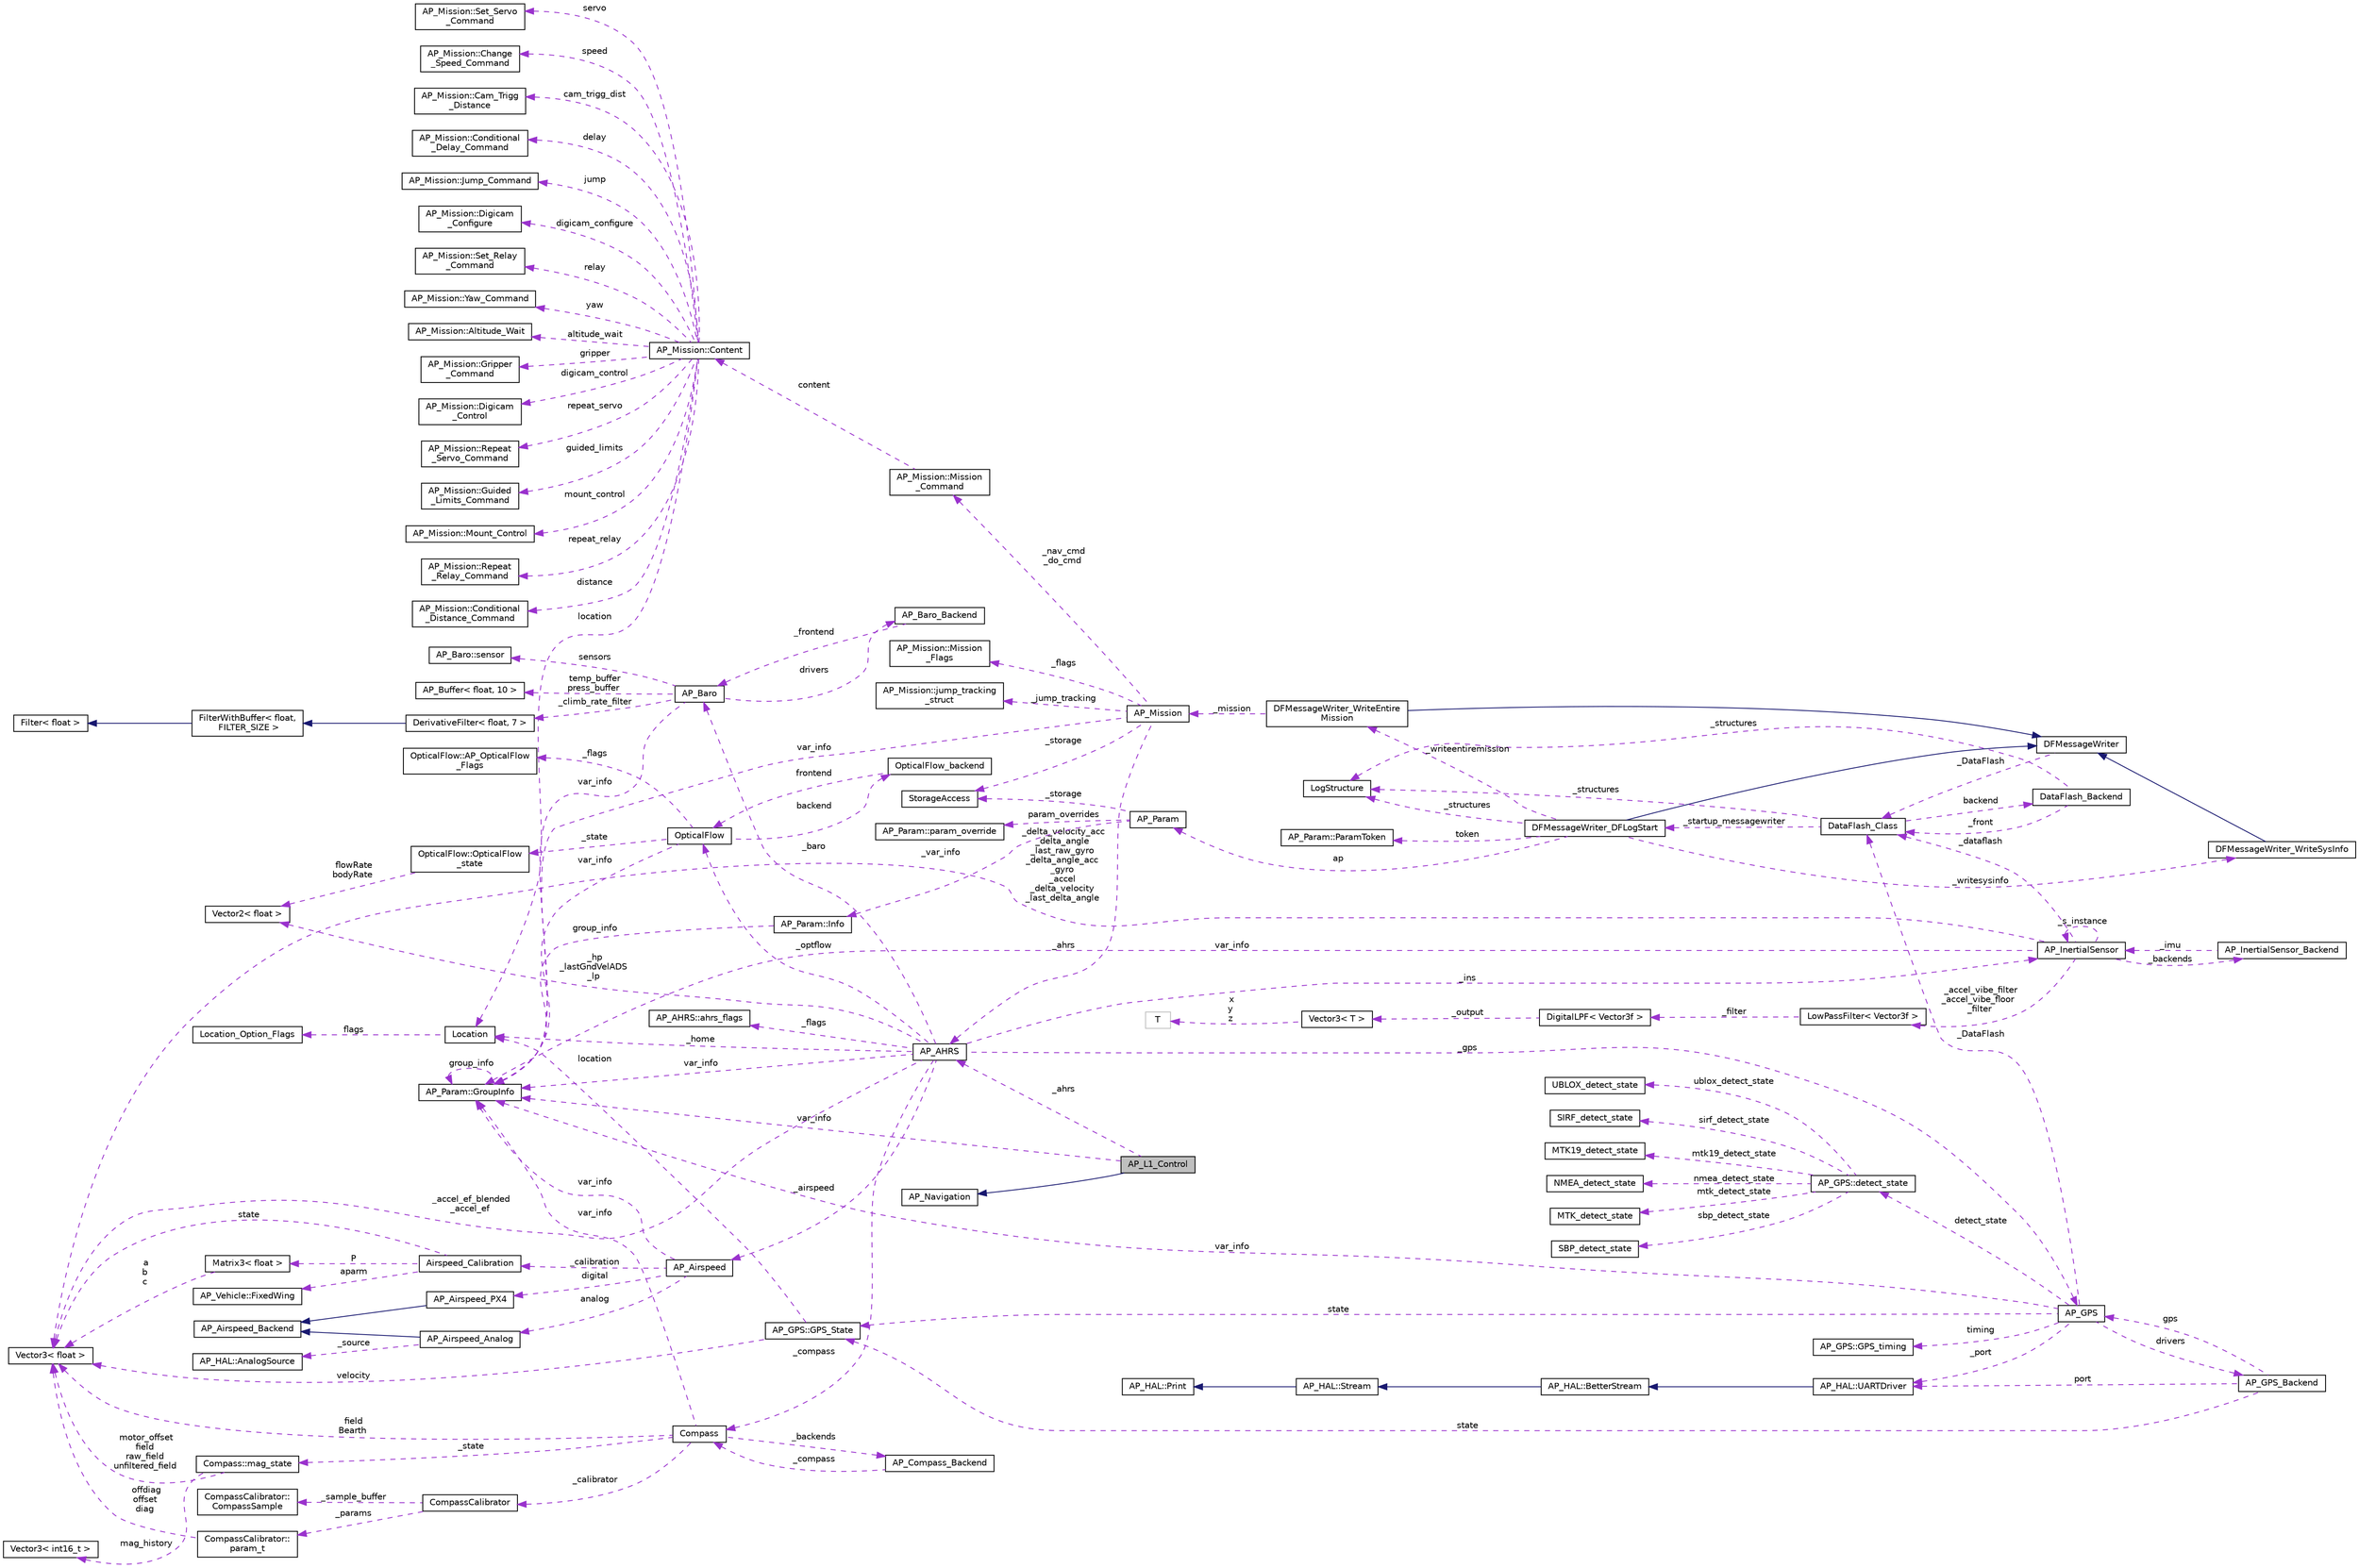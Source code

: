digraph "AP_L1_Control"
{
 // INTERACTIVE_SVG=YES
  edge [fontname="Helvetica",fontsize="10",labelfontname="Helvetica",labelfontsize="10"];
  node [fontname="Helvetica",fontsize="10",shape=record];
  rankdir="LR";
  Node1 [label="AP_L1_Control",height=0.2,width=0.4,color="black", fillcolor="grey75", style="filled", fontcolor="black"];
  Node2 -> Node1 [dir="back",color="midnightblue",fontsize="10",style="solid",fontname="Helvetica"];
  Node2 [label="AP_Navigation",height=0.2,width=0.4,color="black", fillcolor="white", style="filled",URL="$classAP__Navigation.html"];
  Node3 -> Node1 [dir="back",color="darkorchid3",fontsize="10",style="dashed",label=" var_info" ,fontname="Helvetica"];
  Node3 [label="AP_Param::GroupInfo",height=0.2,width=0.4,color="black", fillcolor="white", style="filled",URL="$structAP__Param_1_1GroupInfo.html"];
  Node3 -> Node3 [dir="back",color="darkorchid3",fontsize="10",style="dashed",label=" group_info" ,fontname="Helvetica"];
  Node4 -> Node1 [dir="back",color="darkorchid3",fontsize="10",style="dashed",label=" _ahrs" ,fontname="Helvetica"];
  Node4 [label="AP_AHRS",height=0.2,width=0.4,color="black", fillcolor="white", style="filled",URL="$classAP__AHRS.html"];
  Node5 -> Node4 [dir="back",color="darkorchid3",fontsize="10",style="dashed",label=" _flags" ,fontname="Helvetica"];
  Node5 [label="AP_AHRS::ahrs_flags",height=0.2,width=0.4,color="black", fillcolor="white", style="filled",URL="$structAP__AHRS_1_1ahrs__flags.html"];
  Node6 -> Node4 [dir="back",color="darkorchid3",fontsize="10",style="dashed",label=" _baro" ,fontname="Helvetica"];
  Node6 [label="AP_Baro",height=0.2,width=0.4,color="black", fillcolor="white", style="filled",URL="$classAP__Baro.html"];
  Node7 -> Node6 [dir="back",color="darkorchid3",fontsize="10",style="dashed",label=" sensors" ,fontname="Helvetica"];
  Node7 [label="AP_Baro::sensor",height=0.2,width=0.4,color="black", fillcolor="white", style="filled",URL="$structAP__Baro_1_1sensor.html"];
  Node8 -> Node6 [dir="back",color="darkorchid3",fontsize="10",style="dashed",label=" temp_buffer\npress_buffer" ,fontname="Helvetica"];
  Node8 [label="AP_Buffer\< float, 10 \>",height=0.2,width=0.4,color="black", fillcolor="white", style="filled",URL="$classAP__Buffer.html"];
  Node9 -> Node6 [dir="back",color="darkorchid3",fontsize="10",style="dashed",label=" _climb_rate_filter" ,fontname="Helvetica"];
  Node9 [label="DerivativeFilter\< float, 7 \>",height=0.2,width=0.4,color="black", fillcolor="white", style="filled",URL="$classDerivativeFilter.html"];
  Node10 -> Node9 [dir="back",color="midnightblue",fontsize="10",style="solid",fontname="Helvetica"];
  Node10 [label="FilterWithBuffer\< float,\l FILTER_SIZE \>",height=0.2,width=0.4,color="black", fillcolor="white", style="filled",URL="$classFilterWithBuffer.html"];
  Node11 -> Node10 [dir="back",color="midnightblue",fontsize="10",style="solid",fontname="Helvetica"];
  Node11 [label="Filter\< float \>",height=0.2,width=0.4,color="black", fillcolor="white", style="filled",URL="$classFilter.html"];
  Node3 -> Node6 [dir="back",color="darkorchid3",fontsize="10",style="dashed",label=" var_info" ,fontname="Helvetica"];
  Node12 -> Node6 [dir="back",color="darkorchid3",fontsize="10",style="dashed",label=" drivers" ,fontname="Helvetica"];
  Node12 [label="AP_Baro_Backend",height=0.2,width=0.4,color="black", fillcolor="white", style="filled",URL="$classAP__Baro__Backend.html",tooltip="-*- tab-width: 4; Mode: C++; c-basic-offset: 4; indent-tabs-mode: nil -*- "];
  Node6 -> Node12 [dir="back",color="darkorchid3",fontsize="10",style="dashed",label=" _frontend" ,fontname="Helvetica"];
  Node13 -> Node4 [dir="back",color="darkorchid3",fontsize="10",style="dashed",label=" _optflow" ,fontname="Helvetica"];
  Node13 [label="OpticalFlow",height=0.2,width=0.4,color="black", fillcolor="white", style="filled",URL="$classOpticalFlow.html"];
  Node3 -> Node13 [dir="back",color="darkorchid3",fontsize="10",style="dashed",label=" var_info" ,fontname="Helvetica"];
  Node14 -> Node13 [dir="back",color="darkorchid3",fontsize="10",style="dashed",label=" _state" ,fontname="Helvetica"];
  Node14 [label="OpticalFlow::OpticalFlow\l_state",height=0.2,width=0.4,color="black", fillcolor="white", style="filled",URL="$structOpticalFlow_1_1OpticalFlow__state.html"];
  Node15 -> Node14 [dir="back",color="darkorchid3",fontsize="10",style="dashed",label=" flowRate\nbodyRate" ,fontname="Helvetica"];
  Node15 [label="Vector2\< float \>",height=0.2,width=0.4,color="black", fillcolor="white", style="filled",URL="$structVector2.html"];
  Node16 -> Node13 [dir="back",color="darkorchid3",fontsize="10",style="dashed",label=" backend" ,fontname="Helvetica"];
  Node16 [label="OpticalFlow_backend",height=0.2,width=0.4,color="black", fillcolor="white", style="filled",URL="$classOpticalFlow__backend.html"];
  Node13 -> Node16 [dir="back",color="darkorchid3",fontsize="10",style="dashed",label=" frontend" ,fontname="Helvetica"];
  Node17 -> Node13 [dir="back",color="darkorchid3",fontsize="10",style="dashed",label=" _flags" ,fontname="Helvetica"];
  Node17 [label="OpticalFlow::AP_OpticalFlow\l_Flags",height=0.2,width=0.4,color="black", fillcolor="white", style="filled",URL="$structOpticalFlow_1_1AP__OpticalFlow__Flags.html"];
  Node3 -> Node4 [dir="back",color="darkorchid3",fontsize="10",style="dashed",label=" var_info" ,fontname="Helvetica"];
  Node18 -> Node4 [dir="back",color="darkorchid3",fontsize="10",style="dashed",label=" _accel_ef_blended\n_accel_ef" ,fontname="Helvetica"];
  Node18 [label="Vector3\< float \>",height=0.2,width=0.4,color="black", fillcolor="white", style="filled",URL="$classVector3.html"];
  Node19 -> Node4 [dir="back",color="darkorchid3",fontsize="10",style="dashed",label=" _ins" ,fontname="Helvetica"];
  Node19 [label="AP_InertialSensor",height=0.2,width=0.4,color="black", fillcolor="white", style="filled",URL="$classAP__InertialSensor.html"];
  Node20 -> Node19 [dir="back",color="darkorchid3",fontsize="10",style="dashed",label=" _accel_vibe_filter\n_accel_vibe_floor\l_filter" ,fontname="Helvetica"];
  Node20 [label="LowPassFilter\< Vector3f \>",height=0.2,width=0.4,color="black", fillcolor="white", style="filled",URL="$classLowPassFilter.html"];
  Node21 -> Node20 [dir="back",color="darkorchid3",fontsize="10",style="dashed",label=" _filter" ,fontname="Helvetica"];
  Node21 [label="DigitalLPF\< Vector3f \>",height=0.2,width=0.4,color="black", fillcolor="white", style="filled",URL="$classDigitalLPF.html"];
  Node22 -> Node21 [dir="back",color="darkorchid3",fontsize="10",style="dashed",label=" _output" ,fontname="Helvetica"];
  Node22 [label="Vector3\< T \>",height=0.2,width=0.4,color="black", fillcolor="white", style="filled",URL="$classVector3.html"];
  Node23 -> Node22 [dir="back",color="darkorchid3",fontsize="10",style="dashed",label=" x\ny\nz" ,fontname="Helvetica"];
  Node23 [label="T",height=0.2,width=0.4,color="grey75", fillcolor="white", style="filled"];
  Node24 -> Node19 [dir="back",color="darkorchid3",fontsize="10",style="dashed",label=" _backends" ,fontname="Helvetica"];
  Node24 [label="AP_InertialSensor_Backend",height=0.2,width=0.4,color="black", fillcolor="white", style="filled",URL="$classAP__InertialSensor__Backend.html"];
  Node19 -> Node24 [dir="back",color="darkorchid3",fontsize="10",style="dashed",label=" _imu" ,fontname="Helvetica"];
  Node25 -> Node19 [dir="back",color="darkorchid3",fontsize="10",style="dashed",label=" _dataflash" ,fontname="Helvetica"];
  Node25 [label="DataFlash_Class",height=0.2,width=0.4,color="black", fillcolor="white", style="filled",URL="$classDataFlash__Class.html"];
  Node26 -> Node25 [dir="back",color="darkorchid3",fontsize="10",style="dashed",label=" _structures" ,fontname="Helvetica"];
  Node26 [label="LogStructure",height=0.2,width=0.4,color="black", fillcolor="white", style="filled",URL="$structLogStructure.html"];
  Node27 -> Node25 [dir="back",color="darkorchid3",fontsize="10",style="dashed",label=" backend" ,fontname="Helvetica"];
  Node27 [label="DataFlash_Backend",height=0.2,width=0.4,color="black", fillcolor="white", style="filled",URL="$classDataFlash__Backend.html"];
  Node26 -> Node27 [dir="back",color="darkorchid3",fontsize="10",style="dashed",label=" _structures" ,fontname="Helvetica"];
  Node25 -> Node27 [dir="back",color="darkorchid3",fontsize="10",style="dashed",label=" _front" ,fontname="Helvetica"];
  Node28 -> Node25 [dir="back",color="darkorchid3",fontsize="10",style="dashed",label=" _startup_messagewriter" ,fontname="Helvetica"];
  Node28 [label="DFMessageWriter_DFLogStart",height=0.2,width=0.4,color="black", fillcolor="white", style="filled",URL="$classDFMessageWriter__DFLogStart.html"];
  Node29 -> Node28 [dir="back",color="midnightblue",fontsize="10",style="solid",fontname="Helvetica"];
  Node29 [label="DFMessageWriter",height=0.2,width=0.4,color="black", fillcolor="white", style="filled",URL="$classDFMessageWriter.html"];
  Node25 -> Node29 [dir="back",color="darkorchid3",fontsize="10",style="dashed",label=" _DataFlash" ,fontname="Helvetica"];
  Node30 -> Node28 [dir="back",color="darkorchid3",fontsize="10",style="dashed",label=" _writeentiremission" ,fontname="Helvetica"];
  Node30 [label="DFMessageWriter_WriteEntire\lMission",height=0.2,width=0.4,color="black", fillcolor="white", style="filled",URL="$classDFMessageWriter__WriteEntireMission.html"];
  Node29 -> Node30 [dir="back",color="midnightblue",fontsize="10",style="solid",fontname="Helvetica"];
  Node31 -> Node30 [dir="back",color="darkorchid3",fontsize="10",style="dashed",label=" _mission" ,fontname="Helvetica"];
  Node31 [label="AP_Mission",height=0.2,width=0.4,color="black", fillcolor="white", style="filled",URL="$classAP__Mission.html",tooltip="Object managing Mission. "];
  Node32 -> Node31 [dir="back",color="darkorchid3",fontsize="10",style="dashed",label=" _storage" ,fontname="Helvetica"];
  Node32 [label="StorageAccess",height=0.2,width=0.4,color="black", fillcolor="white", style="filled",URL="$classStorageAccess.html"];
  Node33 -> Node31 [dir="back",color="darkorchid3",fontsize="10",style="dashed",label=" _nav_cmd\n_do_cmd" ,fontname="Helvetica"];
  Node33 [label="AP_Mission::Mission\l_Command",height=0.2,width=0.4,color="black", fillcolor="white", style="filled",URL="$structAP__Mission_1_1Mission__Command.html"];
  Node34 -> Node33 [dir="back",color="darkorchid3",fontsize="10",style="dashed",label=" content" ,fontname="Helvetica"];
  Node34 [label="AP_Mission::Content",height=0.2,width=0.4,color="black", fillcolor="white", style="filled",URL="$unionAP__Mission_1_1Content.html"];
  Node35 -> Node34 [dir="back",color="darkorchid3",fontsize="10",style="dashed",label=" guided_limits" ,fontname="Helvetica"];
  Node35 [label="AP_Mission::Guided\l_Limits_Command",height=0.2,width=0.4,color="black", fillcolor="white", style="filled",URL="$structAP__Mission_1_1Guided__Limits__Command.html"];
  Node36 -> Node34 [dir="back",color="darkorchid3",fontsize="10",style="dashed",label=" mount_control" ,fontname="Helvetica"];
  Node36 [label="AP_Mission::Mount_Control",height=0.2,width=0.4,color="black", fillcolor="white", style="filled",URL="$structAP__Mission_1_1Mount__Control.html"];
  Node37 -> Node34 [dir="back",color="darkorchid3",fontsize="10",style="dashed",label=" repeat_relay" ,fontname="Helvetica"];
  Node37 [label="AP_Mission::Repeat\l_Relay_Command",height=0.2,width=0.4,color="black", fillcolor="white", style="filled",URL="$structAP__Mission_1_1Repeat__Relay__Command.html"];
  Node38 -> Node34 [dir="back",color="darkorchid3",fontsize="10",style="dashed",label=" distance" ,fontname="Helvetica"];
  Node38 [label="AP_Mission::Conditional\l_Distance_Command",height=0.2,width=0.4,color="black", fillcolor="white", style="filled",URL="$structAP__Mission_1_1Conditional__Distance__Command.html"];
  Node39 -> Node34 [dir="back",color="darkorchid3",fontsize="10",style="dashed",label=" servo" ,fontname="Helvetica"];
  Node39 [label="AP_Mission::Set_Servo\l_Command",height=0.2,width=0.4,color="black", fillcolor="white", style="filled",URL="$structAP__Mission_1_1Set__Servo__Command.html"];
  Node40 -> Node34 [dir="back",color="darkorchid3",fontsize="10",style="dashed",label=" speed" ,fontname="Helvetica"];
  Node40 [label="AP_Mission::Change\l_Speed_Command",height=0.2,width=0.4,color="black", fillcolor="white", style="filled",URL="$structAP__Mission_1_1Change__Speed__Command.html"];
  Node41 -> Node34 [dir="back",color="darkorchid3",fontsize="10",style="dashed",label=" cam_trigg_dist" ,fontname="Helvetica"];
  Node41 [label="AP_Mission::Cam_Trigg\l_Distance",height=0.2,width=0.4,color="black", fillcolor="white", style="filled",URL="$structAP__Mission_1_1Cam__Trigg__Distance.html"];
  Node42 -> Node34 [dir="back",color="darkorchid3",fontsize="10",style="dashed",label=" delay" ,fontname="Helvetica"];
  Node42 [label="AP_Mission::Conditional\l_Delay_Command",height=0.2,width=0.4,color="black", fillcolor="white", style="filled",URL="$structAP__Mission_1_1Conditional__Delay__Command.html"];
  Node43 -> Node34 [dir="back",color="darkorchid3",fontsize="10",style="dashed",label=" jump" ,fontname="Helvetica"];
  Node43 [label="AP_Mission::Jump_Command",height=0.2,width=0.4,color="black", fillcolor="white", style="filled",URL="$structAP__Mission_1_1Jump__Command.html"];
  Node44 -> Node34 [dir="back",color="darkorchid3",fontsize="10",style="dashed",label=" location" ,fontname="Helvetica"];
  Node44 [label="Location",height=0.2,width=0.4,color="black", fillcolor="white", style="filled",URL="$structLocation.html"];
  Node45 -> Node44 [dir="back",color="darkorchid3",fontsize="10",style="dashed",label=" flags" ,fontname="Helvetica"];
  Node45 [label="Location_Option_Flags",height=0.2,width=0.4,color="black", fillcolor="white", style="filled",URL="$structLocation__Option__Flags.html"];
  Node46 -> Node34 [dir="back",color="darkorchid3",fontsize="10",style="dashed",label=" digicam_configure" ,fontname="Helvetica"];
  Node46 [label="AP_Mission::Digicam\l_Configure",height=0.2,width=0.4,color="black", fillcolor="white", style="filled",URL="$structAP__Mission_1_1Digicam__Configure.html"];
  Node47 -> Node34 [dir="back",color="darkorchid3",fontsize="10",style="dashed",label=" relay" ,fontname="Helvetica"];
  Node47 [label="AP_Mission::Set_Relay\l_Command",height=0.2,width=0.4,color="black", fillcolor="white", style="filled",URL="$structAP__Mission_1_1Set__Relay__Command.html"];
  Node48 -> Node34 [dir="back",color="darkorchid3",fontsize="10",style="dashed",label=" yaw" ,fontname="Helvetica"];
  Node48 [label="AP_Mission::Yaw_Command",height=0.2,width=0.4,color="black", fillcolor="white", style="filled",URL="$structAP__Mission_1_1Yaw__Command.html"];
  Node49 -> Node34 [dir="back",color="darkorchid3",fontsize="10",style="dashed",label=" altitude_wait" ,fontname="Helvetica"];
  Node49 [label="AP_Mission::Altitude_Wait",height=0.2,width=0.4,color="black", fillcolor="white", style="filled",URL="$structAP__Mission_1_1Altitude__Wait.html"];
  Node50 -> Node34 [dir="back",color="darkorchid3",fontsize="10",style="dashed",label=" gripper" ,fontname="Helvetica"];
  Node50 [label="AP_Mission::Gripper\l_Command",height=0.2,width=0.4,color="black", fillcolor="white", style="filled",URL="$structAP__Mission_1_1Gripper__Command.html"];
  Node51 -> Node34 [dir="back",color="darkorchid3",fontsize="10",style="dashed",label=" digicam_control" ,fontname="Helvetica"];
  Node51 [label="AP_Mission::Digicam\l_Control",height=0.2,width=0.4,color="black", fillcolor="white", style="filled",URL="$structAP__Mission_1_1Digicam__Control.html"];
  Node52 -> Node34 [dir="back",color="darkorchid3",fontsize="10",style="dashed",label=" repeat_servo" ,fontname="Helvetica"];
  Node52 [label="AP_Mission::Repeat\l_Servo_Command",height=0.2,width=0.4,color="black", fillcolor="white", style="filled",URL="$structAP__Mission_1_1Repeat__Servo__Command.html"];
  Node3 -> Node31 [dir="back",color="darkorchid3",fontsize="10",style="dashed",label=" var_info" ,fontname="Helvetica"];
  Node53 -> Node31 [dir="back",color="darkorchid3",fontsize="10",style="dashed",label=" _flags" ,fontname="Helvetica"];
  Node53 [label="AP_Mission::Mission\l_Flags",height=0.2,width=0.4,color="black", fillcolor="white", style="filled",URL="$structAP__Mission_1_1Mission__Flags.html"];
  Node4 -> Node31 [dir="back",color="darkorchid3",fontsize="10",style="dashed",label=" _ahrs" ,fontname="Helvetica"];
  Node54 -> Node31 [dir="back",color="darkorchid3",fontsize="10",style="dashed",label=" _jump_tracking" ,fontname="Helvetica"];
  Node54 [label="AP_Mission::jump_tracking\l_struct",height=0.2,width=0.4,color="black", fillcolor="white", style="filled",URL="$structAP__Mission_1_1jump__tracking__struct.html"];
  Node55 -> Node28 [dir="back",color="darkorchid3",fontsize="10",style="dashed",label=" _writesysinfo" ,fontname="Helvetica"];
  Node55 [label="DFMessageWriter_WriteSysInfo",height=0.2,width=0.4,color="black", fillcolor="white", style="filled",URL="$classDFMessageWriter__WriteSysInfo.html"];
  Node29 -> Node55 [dir="back",color="midnightblue",fontsize="10",style="solid",fontname="Helvetica"];
  Node56 -> Node28 [dir="back",color="darkorchid3",fontsize="10",style="dashed",label=" token" ,fontname="Helvetica"];
  Node56 [label="AP_Param::ParamToken",height=0.2,width=0.4,color="black", fillcolor="white", style="filled",URL="$structAP__Param_1_1ParamToken.html"];
  Node26 -> Node28 [dir="back",color="darkorchid3",fontsize="10",style="dashed",label=" _structures" ,fontname="Helvetica"];
  Node57 -> Node28 [dir="back",color="darkorchid3",fontsize="10",style="dashed",label=" ap" ,fontname="Helvetica"];
  Node57 [label="AP_Param",height=0.2,width=0.4,color="black", fillcolor="white", style="filled",URL="$classAP__Param.html"];
  Node32 -> Node57 [dir="back",color="darkorchid3",fontsize="10",style="dashed",label=" _storage" ,fontname="Helvetica"];
  Node58 -> Node57 [dir="back",color="darkorchid3",fontsize="10",style="dashed",label=" _var_info" ,fontname="Helvetica"];
  Node58 [label="AP_Param::Info",height=0.2,width=0.4,color="black", fillcolor="white", style="filled",URL="$structAP__Param_1_1Info.html"];
  Node3 -> Node58 [dir="back",color="darkorchid3",fontsize="10",style="dashed",label=" group_info" ,fontname="Helvetica"];
  Node59 -> Node57 [dir="back",color="darkorchid3",fontsize="10",style="dashed",label=" param_overrides" ,fontname="Helvetica"];
  Node59 [label="AP_Param::param_override",height=0.2,width=0.4,color="black", fillcolor="white", style="filled",URL="$structAP__Param_1_1param__override.html"];
  Node3 -> Node19 [dir="back",color="darkorchid3",fontsize="10",style="dashed",label=" var_info" ,fontname="Helvetica"];
  Node19 -> Node19 [dir="back",color="darkorchid3",fontsize="10",style="dashed",label=" _s_instance" ,fontname="Helvetica"];
  Node18 -> Node19 [dir="back",color="darkorchid3",fontsize="10",style="dashed",label=" _delta_velocity_acc\n_delta_angle\n_last_raw_gyro\n_delta_angle_acc\n_gyro\n_accel\n_delta_velocity\n_last_delta_angle" ,fontname="Helvetica"];
  Node60 -> Node4 [dir="back",color="darkorchid3",fontsize="10",style="dashed",label=" _airspeed" ,fontname="Helvetica"];
  Node60 [label="AP_Airspeed",height=0.2,width=0.4,color="black", fillcolor="white", style="filled",URL="$classAP__Airspeed.html"];
  Node61 -> Node60 [dir="back",color="darkorchid3",fontsize="10",style="dashed",label=" analog" ,fontname="Helvetica"];
  Node61 [label="AP_Airspeed_Analog",height=0.2,width=0.4,color="black", fillcolor="white", style="filled",URL="$classAP__Airspeed__Analog.html",tooltip="-*- tab-width: 4; Mode: C++; c-basic-offset: 4; indent-tabs-mode: nil -*- "];
  Node62 -> Node61 [dir="back",color="midnightblue",fontsize="10",style="solid",fontname="Helvetica"];
  Node62 [label="AP_Airspeed_Backend",height=0.2,width=0.4,color="black", fillcolor="white", style="filled",URL="$classAP__Airspeed__Backend.html",tooltip="-*- tab-width: 4; Mode: C++; c-basic-offset: 4; indent-tabs-mode: nil -*- "];
  Node63 -> Node61 [dir="back",color="darkorchid3",fontsize="10",style="dashed",label=" _source" ,fontname="Helvetica"];
  Node63 [label="AP_HAL::AnalogSource",height=0.2,width=0.4,color="black", fillcolor="white", style="filled",URL="$classAP__HAL_1_1AnalogSource.html"];
  Node3 -> Node60 [dir="back",color="darkorchid3",fontsize="10",style="dashed",label=" var_info" ,fontname="Helvetica"];
  Node64 -> Node60 [dir="back",color="darkorchid3",fontsize="10",style="dashed",label=" digital" ,fontname="Helvetica"];
  Node64 [label="AP_Airspeed_PX4",height=0.2,width=0.4,color="black", fillcolor="white", style="filled",URL="$classAP__Airspeed__PX4.html",tooltip="-*- tab-width: 4; Mode: C++; c-basic-offset: 4; indent-tabs-mode: nil -*- "];
  Node62 -> Node64 [dir="back",color="midnightblue",fontsize="10",style="solid",fontname="Helvetica"];
  Node65 -> Node60 [dir="back",color="darkorchid3",fontsize="10",style="dashed",label=" _calibration" ,fontname="Helvetica"];
  Node65 [label="Airspeed_Calibration",height=0.2,width=0.4,color="black", fillcolor="white", style="filled",URL="$classAirspeed__Calibration.html",tooltip="-*- tab-width: 4; Mode: C++; c-basic-offset: 4; indent-tabs-mode: nil -*- "];
  Node66 -> Node65 [dir="back",color="darkorchid3",fontsize="10",style="dashed",label=" P" ,fontname="Helvetica"];
  Node66 [label="Matrix3\< float \>",height=0.2,width=0.4,color="black", fillcolor="white", style="filled",URL="$classMatrix3.html"];
  Node18 -> Node66 [dir="back",color="darkorchid3",fontsize="10",style="dashed",label=" a\nb\nc" ,fontname="Helvetica"];
  Node18 -> Node65 [dir="back",color="darkorchid3",fontsize="10",style="dashed",label=" state" ,fontname="Helvetica"];
  Node67 -> Node65 [dir="back",color="darkorchid3",fontsize="10",style="dashed",label=" aparm" ,fontname="Helvetica"];
  Node67 [label="AP_Vehicle::FixedWing",height=0.2,width=0.4,color="black", fillcolor="white", style="filled",URL="$structAP__Vehicle_1_1FixedWing.html"];
  Node15 -> Node4 [dir="back",color="darkorchid3",fontsize="10",style="dashed",label=" _hp\n_lastGndVelADS\n_lp" ,fontname="Helvetica"];
  Node68 -> Node4 [dir="back",color="darkorchid3",fontsize="10",style="dashed",label=" _gps" ,fontname="Helvetica"];
  Node68 [label="AP_GPS",height=0.2,width=0.4,color="black", fillcolor="white", style="filled",URL="$classAP__GPS.html"];
  Node69 -> Node68 [dir="back",color="darkorchid3",fontsize="10",style="dashed",label=" detect_state" ,fontname="Helvetica"];
  Node69 [label="AP_GPS::detect_state",height=0.2,width=0.4,color="black", fillcolor="white", style="filled",URL="$structAP__GPS_1_1detect__state.html"];
  Node70 -> Node69 [dir="back",color="darkorchid3",fontsize="10",style="dashed",label=" sbp_detect_state" ,fontname="Helvetica"];
  Node70 [label="SBP_detect_state",height=0.2,width=0.4,color="black", fillcolor="white", style="filled",URL="$structSBP__detect__state.html"];
  Node71 -> Node69 [dir="back",color="darkorchid3",fontsize="10",style="dashed",label=" ublox_detect_state" ,fontname="Helvetica"];
  Node71 [label="UBLOX_detect_state",height=0.2,width=0.4,color="black", fillcolor="white", style="filled",URL="$structUBLOX__detect__state.html"];
  Node72 -> Node69 [dir="back",color="darkorchid3",fontsize="10",style="dashed",label=" sirf_detect_state" ,fontname="Helvetica"];
  Node72 [label="SIRF_detect_state",height=0.2,width=0.4,color="black", fillcolor="white", style="filled",URL="$structSIRF__detect__state.html"];
  Node73 -> Node69 [dir="back",color="darkorchid3",fontsize="10",style="dashed",label=" mtk19_detect_state" ,fontname="Helvetica"];
  Node73 [label="MTK19_detect_state",height=0.2,width=0.4,color="black", fillcolor="white", style="filled",URL="$structMTK19__detect__state.html"];
  Node74 -> Node69 [dir="back",color="darkorchid3",fontsize="10",style="dashed",label=" nmea_detect_state" ,fontname="Helvetica"];
  Node74 [label="NMEA_detect_state",height=0.2,width=0.4,color="black", fillcolor="white", style="filled",URL="$structNMEA__detect__state.html"];
  Node75 -> Node69 [dir="back",color="darkorchid3",fontsize="10",style="dashed",label=" mtk_detect_state" ,fontname="Helvetica"];
  Node75 [label="MTK_detect_state",height=0.2,width=0.4,color="black", fillcolor="white", style="filled",URL="$structMTK__detect__state.html"];
  Node76 -> Node68 [dir="back",color="darkorchid3",fontsize="10",style="dashed",label=" timing" ,fontname="Helvetica"];
  Node76 [label="AP_GPS::GPS_timing",height=0.2,width=0.4,color="black", fillcolor="white", style="filled",URL="$structAP__GPS_1_1GPS__timing.html"];
  Node77 -> Node68 [dir="back",color="darkorchid3",fontsize="10",style="dashed",label=" drivers" ,fontname="Helvetica"];
  Node77 [label="AP_GPS_Backend",height=0.2,width=0.4,color="black", fillcolor="white", style="filled",URL="$classAP__GPS__Backend.html"];
  Node78 -> Node77 [dir="back",color="darkorchid3",fontsize="10",style="dashed",label=" port" ,fontname="Helvetica"];
  Node78 [label="AP_HAL::UARTDriver",height=0.2,width=0.4,color="black", fillcolor="white", style="filled",URL="$classAP__HAL_1_1UARTDriver.html"];
  Node79 -> Node78 [dir="back",color="midnightblue",fontsize="10",style="solid",fontname="Helvetica"];
  Node79 [label="AP_HAL::BetterStream",height=0.2,width=0.4,color="black", fillcolor="white", style="filled",URL="$classAP__HAL_1_1BetterStream.html"];
  Node80 -> Node79 [dir="back",color="midnightblue",fontsize="10",style="solid",fontname="Helvetica"];
  Node80 [label="AP_HAL::Stream",height=0.2,width=0.4,color="black", fillcolor="white", style="filled",URL="$classAP__HAL_1_1Stream.html"];
  Node81 -> Node80 [dir="back",color="midnightblue",fontsize="10",style="solid",fontname="Helvetica"];
  Node81 [label="AP_HAL::Print",height=0.2,width=0.4,color="black", fillcolor="white", style="filled",URL="$classAP__HAL_1_1Print.html"];
  Node68 -> Node77 [dir="back",color="darkorchid3",fontsize="10",style="dashed",label=" gps" ,fontname="Helvetica"];
  Node82 -> Node77 [dir="back",color="darkorchid3",fontsize="10",style="dashed",label=" state" ,fontname="Helvetica"];
  Node82 [label="AP_GPS::GPS_State",height=0.2,width=0.4,color="black", fillcolor="white", style="filled",URL="$structAP__GPS_1_1GPS__State.html"];
  Node18 -> Node82 [dir="back",color="darkorchid3",fontsize="10",style="dashed",label=" velocity" ,fontname="Helvetica"];
  Node44 -> Node82 [dir="back",color="darkorchid3",fontsize="10",style="dashed",label=" location" ,fontname="Helvetica"];
  Node25 -> Node68 [dir="back",color="darkorchid3",fontsize="10",style="dashed",label=" _DataFlash" ,fontname="Helvetica"];
  Node78 -> Node68 [dir="back",color="darkorchid3",fontsize="10",style="dashed",label=" _port" ,fontname="Helvetica"];
  Node3 -> Node68 [dir="back",color="darkorchid3",fontsize="10",style="dashed",label=" var_info" ,fontname="Helvetica"];
  Node82 -> Node68 [dir="back",color="darkorchid3",fontsize="10",style="dashed",label=" state" ,fontname="Helvetica"];
  Node44 -> Node4 [dir="back",color="darkorchid3",fontsize="10",style="dashed",label=" _home" ,fontname="Helvetica"];
  Node83 -> Node4 [dir="back",color="darkorchid3",fontsize="10",style="dashed",label=" _compass" ,fontname="Helvetica"];
  Node83 [label="Compass",height=0.2,width=0.4,color="black", fillcolor="white", style="filled",URL="$classCompass.html"];
  Node3 -> Node83 [dir="back",color="darkorchid3",fontsize="10",style="dashed",label=" var_info" ,fontname="Helvetica"];
  Node18 -> Node83 [dir="back",color="darkorchid3",fontsize="10",style="dashed",label=" field\nBearth" ,fontname="Helvetica"];
  Node84 -> Node83 [dir="back",color="darkorchid3",fontsize="10",style="dashed",label=" _calibrator" ,fontname="Helvetica"];
  Node84 [label="CompassCalibrator",height=0.2,width=0.4,color="black", fillcolor="white", style="filled",URL="$classCompassCalibrator.html"];
  Node85 -> Node84 [dir="back",color="darkorchid3",fontsize="10",style="dashed",label=" _params" ,fontname="Helvetica"];
  Node85 [label="CompassCalibrator::\lparam_t",height=0.2,width=0.4,color="black", fillcolor="white", style="filled",URL="$classCompassCalibrator_1_1param__t.html"];
  Node18 -> Node85 [dir="back",color="darkorchid3",fontsize="10",style="dashed",label=" offdiag\noffset\ndiag" ,fontname="Helvetica"];
  Node86 -> Node84 [dir="back",color="darkorchid3",fontsize="10",style="dashed",label=" _sample_buffer" ,fontname="Helvetica"];
  Node86 [label="CompassCalibrator::\lCompassSample",height=0.2,width=0.4,color="black", fillcolor="white", style="filled",URL="$classCompassCalibrator_1_1CompassSample.html"];
  Node87 -> Node83 [dir="back",color="darkorchid3",fontsize="10",style="dashed",label=" _backends" ,fontname="Helvetica"];
  Node87 [label="AP_Compass_Backend",height=0.2,width=0.4,color="black", fillcolor="white", style="filled",URL="$classAP__Compass__Backend.html"];
  Node83 -> Node87 [dir="back",color="darkorchid3",fontsize="10",style="dashed",label=" _compass" ,fontname="Helvetica"];
  Node88 -> Node83 [dir="back",color="darkorchid3",fontsize="10",style="dashed",label=" _state" ,fontname="Helvetica"];
  Node88 [label="Compass::mag_state",height=0.2,width=0.4,color="black", fillcolor="white", style="filled",URL="$structCompass_1_1mag__state.html"];
  Node18 -> Node88 [dir="back",color="darkorchid3",fontsize="10",style="dashed",label=" motor_offset\nfield\nraw_field\nunfiltered_field" ,fontname="Helvetica"];
  Node89 -> Node88 [dir="back",color="darkorchid3",fontsize="10",style="dashed",label=" mag_history" ,fontname="Helvetica"];
  Node89 [label="Vector3\< int16_t \>",height=0.2,width=0.4,color="black", fillcolor="white", style="filled",URL="$classVector3.html"];
}
